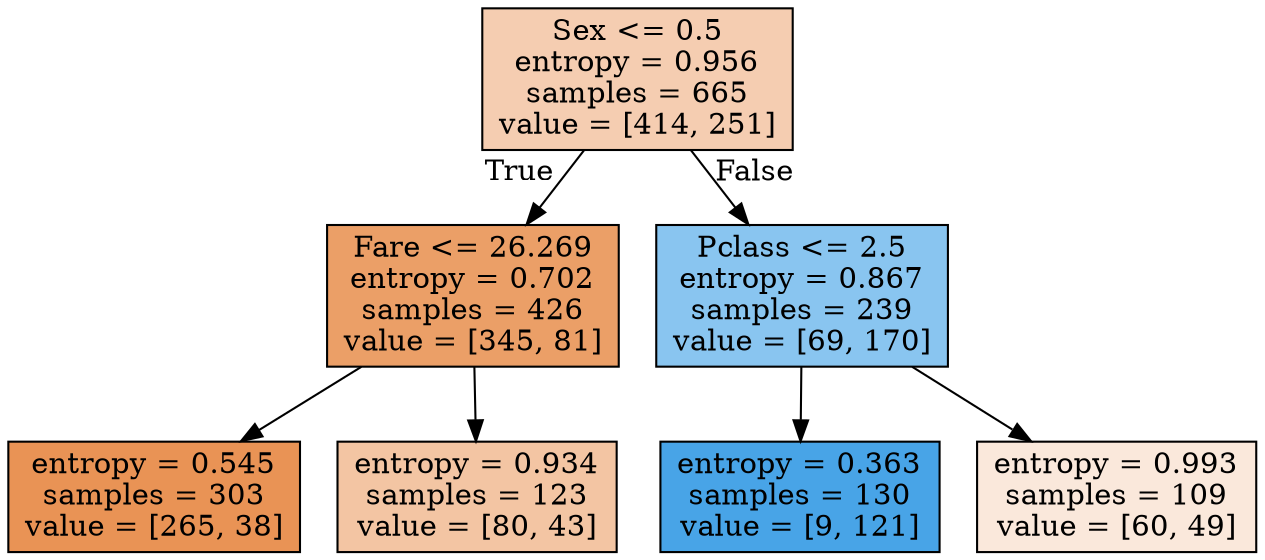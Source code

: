 digraph Tree {
node [shape=box, style="filled", color="black"] ;
0 [label="Sex <= 0.5\nentropy = 0.956\nsamples = 665\nvalue = [414, 251]", fillcolor="#f5cdb1"] ;
1 [label="Fare <= 26.269\nentropy = 0.702\nsamples = 426\nvalue = [345, 81]", fillcolor="#eb9f67"] ;
0 -> 1 [labeldistance=2.5, labelangle=45, headlabel="True"] ;
5 [label="entropy = 0.545\nsamples = 303\nvalue = [265, 38]", fillcolor="#e99355"] ;
1 -> 5 ;
6 [label="entropy = 0.934\nsamples = 123\nvalue = [80, 43]", fillcolor="#f3c5a3"] ;
1 -> 6 ;
2 [label="Pclass <= 2.5\nentropy = 0.867\nsamples = 239\nvalue = [69, 170]", fillcolor="#89c5f0"] ;
0 -> 2 [labeldistance=2.5, labelangle=-45, headlabel="False"] ;
3 [label="entropy = 0.363\nsamples = 130\nvalue = [9, 121]", fillcolor="#48a4e7"] ;
2 -> 3 ;
4 [label="entropy = 0.993\nsamples = 109\nvalue = [60, 49]", fillcolor="#fae8db"] ;
2 -> 4 ;
}
